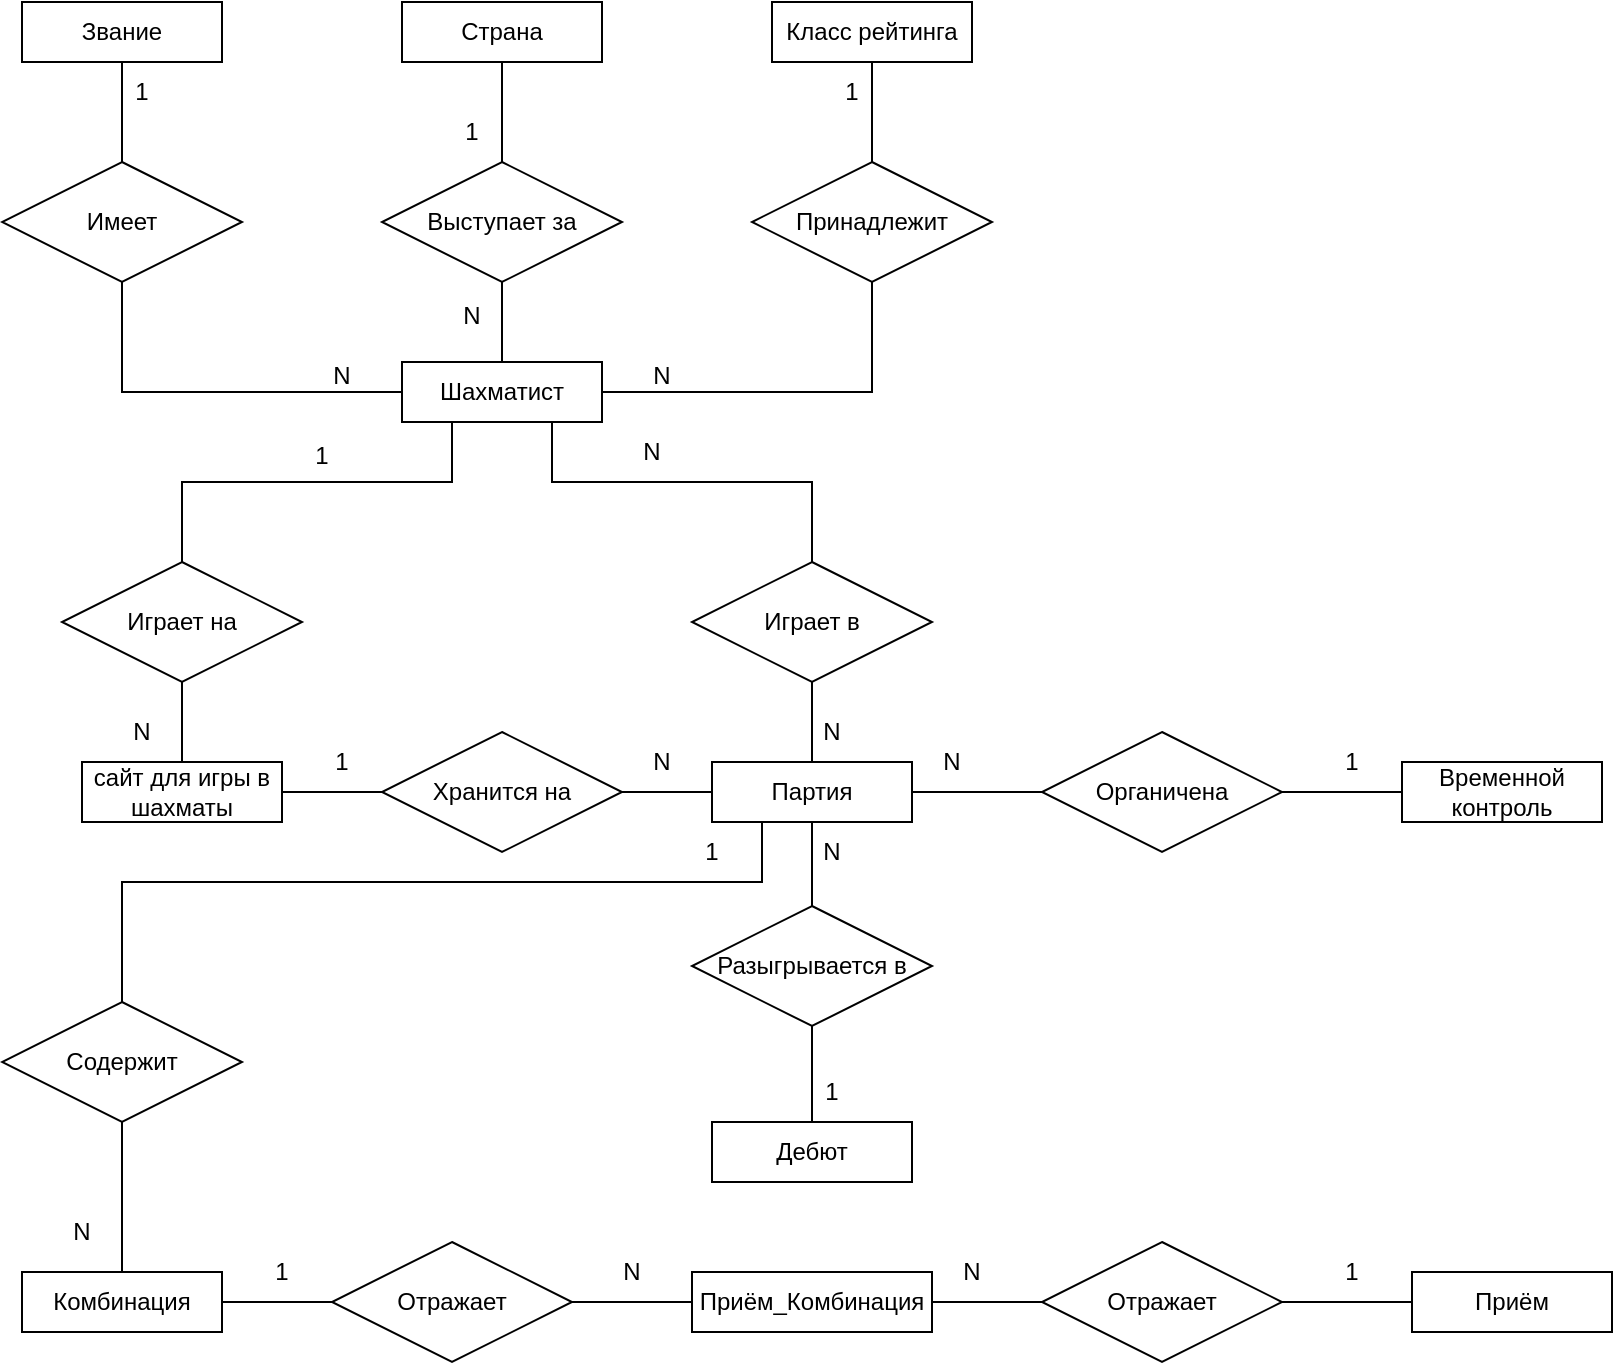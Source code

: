 <mxfile version="21.6.8" type="device">
  <diagram id="R2lEEEUBdFMjLlhIrx00" name="Page-1">
    <mxGraphModel dx="1036" dy="654" grid="1" gridSize="10" guides="1" tooltips="1" connect="1" arrows="1" fold="1" page="1" pageScale="1" pageWidth="850" pageHeight="1100" math="0" shadow="0" extFonts="Permanent Marker^https://fonts.googleapis.com/css?family=Permanent+Marker">
      <root>
        <mxCell id="0" />
        <mxCell id="1" parent="0" />
        <mxCell id="xaTSddJX5UOjHFdCfALR-1" value="Дебют" style="whiteSpace=wrap;html=1;align=center;" parent="1" vertex="1">
          <mxGeometry x="378" y="580" width="100" height="30" as="geometry" />
        </mxCell>
        <mxCell id="xaTSddJX5UOjHFdCfALR-2" value="Партия" style="whiteSpace=wrap;html=1;align=center;" parent="1" vertex="1">
          <mxGeometry x="378" y="400" width="100" height="30" as="geometry" />
        </mxCell>
        <mxCell id="xaTSddJX5UOjHFdCfALR-4" value="Приём" style="whiteSpace=wrap;html=1;align=center;" parent="1" vertex="1">
          <mxGeometry x="728" y="655" width="100" height="30" as="geometry" />
        </mxCell>
        <mxCell id="xaTSddJX5UOjHFdCfALR-59" value="сайт для игры в шахматы" style="whiteSpace=wrap;html=1;align=center;" parent="1" vertex="1">
          <mxGeometry x="63" y="400" width="100" height="30" as="geometry" />
        </mxCell>
        <mxCell id="xaTSddJX5UOjHFdCfALR-67" value="Шахматист" style="whiteSpace=wrap;html=1;align=center;" parent="1" vertex="1">
          <mxGeometry x="223" y="200" width="100" height="30" as="geometry" />
        </mxCell>
        <mxCell id="xaTSddJX5UOjHFdCfALR-68" value="Страна" style="whiteSpace=wrap;html=1;align=center;" parent="1" vertex="1">
          <mxGeometry x="223" y="20" width="100" height="30" as="geometry" />
        </mxCell>
        <mxCell id="xaTSddJX5UOjHFdCfALR-69" value="Класс рейтинга" style="whiteSpace=wrap;html=1;align=center;" parent="1" vertex="1">
          <mxGeometry x="408" y="20" width="100" height="30" as="geometry" />
        </mxCell>
        <mxCell id="xaTSddJX5UOjHFdCfALR-72" value="Временной контроль" style="whiteSpace=wrap;html=1;align=center;" parent="1" vertex="1">
          <mxGeometry x="723" y="400" width="100" height="30" as="geometry" />
        </mxCell>
        <mxCell id="xaTSddJX5UOjHFdCfALR-73" value="Звание" style="whiteSpace=wrap;html=1;align=center;" parent="1" vertex="1">
          <mxGeometry x="33" y="20" width="100" height="30" as="geometry" />
        </mxCell>
        <mxCell id="xaTSddJX5UOjHFdCfALR-79" value="Играет в" style="shape=rhombus;perimeter=rhombusPerimeter;whiteSpace=wrap;html=1;align=center;" parent="1" vertex="1">
          <mxGeometry x="368" y="300" width="120" height="60" as="geometry" />
        </mxCell>
        <mxCell id="xaTSddJX5UOjHFdCfALR-80" value="" style="endArrow=none;html=1;rounded=0;exitX=0.75;exitY=1;exitDx=0;exitDy=0;entryX=0.5;entryY=0;entryDx=0;entryDy=0;" parent="1" source="xaTSddJX5UOjHFdCfALR-67" target="xaTSddJX5UOjHFdCfALR-79" edge="1">
          <mxGeometry relative="1" as="geometry">
            <mxPoint x="443" y="190" as="sourcePoint" />
            <mxPoint x="603" y="190" as="targetPoint" />
            <Array as="points">
              <mxPoint x="298" y="260" />
              <mxPoint x="428" y="260" />
            </Array>
          </mxGeometry>
        </mxCell>
        <mxCell id="xaTSddJX5UOjHFdCfALR-82" value="" style="endArrow=none;html=1;rounded=0;exitX=0.5;exitY=0;exitDx=0;exitDy=0;entryX=0.5;entryY=1;entryDx=0;entryDy=0;" parent="1" source="xaTSddJX5UOjHFdCfALR-2" target="xaTSddJX5UOjHFdCfALR-79" edge="1">
          <mxGeometry relative="1" as="geometry">
            <mxPoint x="443" y="190" as="sourcePoint" />
            <mxPoint x="603" y="190" as="targetPoint" />
          </mxGeometry>
        </mxCell>
        <mxCell id="xaTSddJX5UOjHFdCfALR-83" value="Хранится на" style="shape=rhombus;perimeter=rhombusPerimeter;whiteSpace=wrap;html=1;align=center;" parent="1" vertex="1">
          <mxGeometry x="213" y="385" width="120" height="60" as="geometry" />
        </mxCell>
        <mxCell id="xaTSddJX5UOjHFdCfALR-84" value="Играет на" style="shape=rhombus;perimeter=rhombusPerimeter;whiteSpace=wrap;html=1;align=center;" parent="1" vertex="1">
          <mxGeometry x="53" y="300" width="120" height="60" as="geometry" />
        </mxCell>
        <mxCell id="xaTSddJX5UOjHFdCfALR-85" value="" style="endArrow=none;html=1;rounded=0;exitX=0.25;exitY=1;exitDx=0;exitDy=0;entryX=0.5;entryY=0;entryDx=0;entryDy=0;" parent="1" source="xaTSddJX5UOjHFdCfALR-67" target="xaTSddJX5UOjHFdCfALR-84" edge="1">
          <mxGeometry relative="1" as="geometry">
            <mxPoint x="273" y="250" as="sourcePoint" />
            <mxPoint x="438" y="300" as="targetPoint" />
            <Array as="points">
              <mxPoint x="248" y="260" />
              <mxPoint x="113" y="260" />
            </Array>
          </mxGeometry>
        </mxCell>
        <mxCell id="xaTSddJX5UOjHFdCfALR-86" value="" style="endArrow=none;html=1;rounded=0;exitX=0.5;exitY=1;exitDx=0;exitDy=0;entryX=0.5;entryY=0;entryDx=0;entryDy=0;" parent="1" source="xaTSddJX5UOjHFdCfALR-84" target="xaTSddJX5UOjHFdCfALR-59" edge="1">
          <mxGeometry relative="1" as="geometry">
            <mxPoint x="283" y="260" as="sourcePoint" />
            <mxPoint x="448" y="310" as="targetPoint" />
          </mxGeometry>
        </mxCell>
        <mxCell id="xaTSddJX5UOjHFdCfALR-87" value="" style="endArrow=none;html=1;rounded=0;exitX=1;exitY=0.5;exitDx=0;exitDy=0;entryX=0;entryY=0.5;entryDx=0;entryDy=0;" parent="1" source="xaTSddJX5UOjHFdCfALR-59" target="xaTSddJX5UOjHFdCfALR-83" edge="1">
          <mxGeometry relative="1" as="geometry">
            <mxPoint x="293" y="270" as="sourcePoint" />
            <mxPoint x="458" y="320" as="targetPoint" />
          </mxGeometry>
        </mxCell>
        <mxCell id="xaTSddJX5UOjHFdCfALR-88" value="" style="endArrow=none;html=1;rounded=0;exitX=1;exitY=0.5;exitDx=0;exitDy=0;entryX=0;entryY=0.5;entryDx=0;entryDy=0;" parent="1" source="xaTSddJX5UOjHFdCfALR-83" target="xaTSddJX5UOjHFdCfALR-2" edge="1">
          <mxGeometry relative="1" as="geometry">
            <mxPoint x="303" y="280" as="sourcePoint" />
            <mxPoint x="468" y="330" as="targetPoint" />
          </mxGeometry>
        </mxCell>
        <mxCell id="xaTSddJX5UOjHFdCfALR-91" value="Органичена" style="shape=rhombus;perimeter=rhombusPerimeter;whiteSpace=wrap;html=1;align=center;" parent="1" vertex="1">
          <mxGeometry x="543" y="385" width="120" height="60" as="geometry" />
        </mxCell>
        <mxCell id="xaTSddJX5UOjHFdCfALR-95" value="" style="endArrow=none;html=1;rounded=0;entryX=0;entryY=0.5;entryDx=0;entryDy=0;exitX=1;exitY=0.5;exitDx=0;exitDy=0;" parent="1" source="xaTSddJX5UOjHFdCfALR-2" target="xaTSddJX5UOjHFdCfALR-91" edge="1">
          <mxGeometry relative="1" as="geometry">
            <mxPoint x="483" y="420" as="sourcePoint" />
            <mxPoint x="388" y="425" as="targetPoint" />
          </mxGeometry>
        </mxCell>
        <mxCell id="xaTSddJX5UOjHFdCfALR-96" value="" style="endArrow=none;html=1;rounded=0;exitX=1;exitY=0.5;exitDx=0;exitDy=0;entryX=0;entryY=0.5;entryDx=0;entryDy=0;" parent="1" source="xaTSddJX5UOjHFdCfALR-91" target="xaTSddJX5UOjHFdCfALR-72" edge="1">
          <mxGeometry relative="1" as="geometry">
            <mxPoint x="353" y="435" as="sourcePoint" />
            <mxPoint x="398" y="435" as="targetPoint" />
          </mxGeometry>
        </mxCell>
        <mxCell id="xaTSddJX5UOjHFdCfALR-97" value="Выступает за" style="shape=rhombus;perimeter=rhombusPerimeter;whiteSpace=wrap;html=1;align=center;" parent="1" vertex="1">
          <mxGeometry x="213" y="100" width="120" height="60" as="geometry" />
        </mxCell>
        <mxCell id="xaTSddJX5UOjHFdCfALR-99" value="" style="endArrow=none;html=1;rounded=0;exitX=0.5;exitY=1;exitDx=0;exitDy=0;" parent="1" source="xaTSddJX5UOjHFdCfALR-97" target="xaTSddJX5UOjHFdCfALR-67" edge="1">
          <mxGeometry relative="1" as="geometry">
            <mxPoint x="123" y="360" as="sourcePoint" />
            <mxPoint x="123" y="410" as="targetPoint" />
          </mxGeometry>
        </mxCell>
        <mxCell id="xaTSddJX5UOjHFdCfALR-100" value="" style="endArrow=none;html=1;rounded=0;exitX=0.5;exitY=1;exitDx=0;exitDy=0;entryX=0.5;entryY=0;entryDx=0;entryDy=0;" parent="1" source="xaTSddJX5UOjHFdCfALR-68" target="xaTSddJX5UOjHFdCfALR-97" edge="1">
          <mxGeometry relative="1" as="geometry">
            <mxPoint x="133" y="370" as="sourcePoint" />
            <mxPoint x="133" y="420" as="targetPoint" />
          </mxGeometry>
        </mxCell>
        <mxCell id="xaTSddJX5UOjHFdCfALR-101" value="Принадлежит" style="shape=rhombus;perimeter=rhombusPerimeter;whiteSpace=wrap;html=1;align=center;" parent="1" vertex="1">
          <mxGeometry x="398" y="100" width="120" height="60" as="geometry" />
        </mxCell>
        <mxCell id="xaTSddJX5UOjHFdCfALR-104" value="" style="endArrow=none;html=1;rounded=0;exitX=0.5;exitY=1;exitDx=0;exitDy=0;entryX=0.5;entryY=0;entryDx=0;entryDy=0;" parent="1" source="xaTSddJX5UOjHFdCfALR-69" target="xaTSddJX5UOjHFdCfALR-101" edge="1">
          <mxGeometry relative="1" as="geometry">
            <mxPoint x="123" y="360" as="sourcePoint" />
            <mxPoint x="123" y="410" as="targetPoint" />
          </mxGeometry>
        </mxCell>
        <mxCell id="xaTSddJX5UOjHFdCfALR-105" value="" style="endArrow=none;html=1;rounded=0;exitX=0.5;exitY=1;exitDx=0;exitDy=0;entryX=1;entryY=0.5;entryDx=0;entryDy=0;" parent="1" source="xaTSddJX5UOjHFdCfALR-101" target="xaTSddJX5UOjHFdCfALR-67" edge="1">
          <mxGeometry relative="1" as="geometry">
            <mxPoint x="133" y="370" as="sourcePoint" />
            <mxPoint x="133" y="420" as="targetPoint" />
            <Array as="points">
              <mxPoint x="458" y="215" />
            </Array>
          </mxGeometry>
        </mxCell>
        <mxCell id="xaTSddJX5UOjHFdCfALR-106" value="Имеет" style="shape=rhombus;perimeter=rhombusPerimeter;whiteSpace=wrap;html=1;align=center;" parent="1" vertex="1">
          <mxGeometry x="23" y="100" width="120" height="60" as="geometry" />
        </mxCell>
        <mxCell id="xaTSddJX5UOjHFdCfALR-107" value="" style="endArrow=none;html=1;rounded=0;exitX=0.5;exitY=1;exitDx=0;exitDy=0;entryX=0.5;entryY=0;entryDx=0;entryDy=0;" parent="1" source="xaTSddJX5UOjHFdCfALR-73" target="xaTSddJX5UOjHFdCfALR-106" edge="1">
          <mxGeometry relative="1" as="geometry">
            <mxPoint x="123" y="360" as="sourcePoint" />
            <mxPoint x="123" y="410" as="targetPoint" />
          </mxGeometry>
        </mxCell>
        <mxCell id="xaTSddJX5UOjHFdCfALR-108" value="" style="endArrow=none;html=1;rounded=0;exitX=0.5;exitY=1;exitDx=0;exitDy=0;entryX=0;entryY=0.5;entryDx=0;entryDy=0;" parent="1" source="xaTSddJX5UOjHFdCfALR-106" target="xaTSddJX5UOjHFdCfALR-67" edge="1">
          <mxGeometry relative="1" as="geometry">
            <mxPoint x="133" y="370" as="sourcePoint" />
            <mxPoint x="133" y="420" as="targetPoint" />
            <Array as="points">
              <mxPoint x="83" y="215" />
            </Array>
          </mxGeometry>
        </mxCell>
        <mxCell id="xaTSddJX5UOjHFdCfALR-110" value="Разыгрывается в" style="shape=rhombus;perimeter=rhombusPerimeter;whiteSpace=wrap;html=1;align=center;" parent="1" vertex="1">
          <mxGeometry x="368" y="472" width="120" height="60" as="geometry" />
        </mxCell>
        <mxCell id="xaTSddJX5UOjHFdCfALR-112" value="" style="endArrow=none;html=1;rounded=0;exitX=0.5;exitY=1;exitDx=0;exitDy=0;entryX=0.5;entryY=0;entryDx=0;entryDy=0;" parent="1" source="xaTSddJX5UOjHFdCfALR-2" target="xaTSddJX5UOjHFdCfALR-110" edge="1">
          <mxGeometry relative="1" as="geometry">
            <mxPoint x="443" y="420" as="sourcePoint" />
            <mxPoint x="603" y="420" as="targetPoint" />
          </mxGeometry>
        </mxCell>
        <mxCell id="xaTSddJX5UOjHFdCfALR-113" value="" style="endArrow=none;html=1;rounded=0;exitX=0.5;exitY=0;exitDx=0;exitDy=0;entryX=0.5;entryY=1;entryDx=0;entryDy=0;" parent="1" source="xaTSddJX5UOjHFdCfALR-1" target="xaTSddJX5UOjHFdCfALR-110" edge="1">
          <mxGeometry relative="1" as="geometry">
            <mxPoint x="438" y="440" as="sourcePoint" />
            <mxPoint x="438" y="500" as="targetPoint" />
          </mxGeometry>
        </mxCell>
        <mxCell id="xaTSddJX5UOjHFdCfALR-114" value="Содержит" style="shape=rhombus;perimeter=rhombusPerimeter;whiteSpace=wrap;html=1;align=center;" parent="1" vertex="1">
          <mxGeometry x="23" y="520" width="120" height="60" as="geometry" />
        </mxCell>
        <mxCell id="xaTSddJX5UOjHFdCfALR-120" value="N" style="text;html=1;strokeColor=none;fillColor=none;align=center;verticalAlign=middle;whiteSpace=wrap;rounded=0;" parent="1" vertex="1">
          <mxGeometry x="468" y="385" width="60" height="30" as="geometry" />
        </mxCell>
        <mxCell id="xaTSddJX5UOjHFdCfALR-121" value="N" style="text;html=1;strokeColor=none;fillColor=none;align=center;verticalAlign=middle;whiteSpace=wrap;rounded=0;" parent="1" vertex="1">
          <mxGeometry x="408" y="430" width="60" height="30" as="geometry" />
        </mxCell>
        <mxCell id="xaTSddJX5UOjHFdCfALR-122" value="N" style="text;html=1;strokeColor=none;fillColor=none;align=center;verticalAlign=middle;whiteSpace=wrap;rounded=0;" parent="1" vertex="1">
          <mxGeometry x="323" y="385" width="60" height="30" as="geometry" />
        </mxCell>
        <mxCell id="xaTSddJX5UOjHFdCfALR-123" value="N" style="text;html=1;strokeColor=none;fillColor=none;align=center;verticalAlign=middle;whiteSpace=wrap;rounded=0;" parent="1" vertex="1">
          <mxGeometry x="318" y="230" width="60" height="30" as="geometry" />
        </mxCell>
        <mxCell id="xaTSddJX5UOjHFdCfALR-124" value="N" style="text;html=1;strokeColor=none;fillColor=none;align=center;verticalAlign=middle;whiteSpace=wrap;rounded=0;" parent="1" vertex="1">
          <mxGeometry x="408" y="370" width="60" height="30" as="geometry" />
        </mxCell>
        <mxCell id="xaTSddJX5UOjHFdCfALR-125" value="N" style="text;html=1;strokeColor=none;fillColor=none;align=center;verticalAlign=middle;whiteSpace=wrap;rounded=0;" parent="1" vertex="1">
          <mxGeometry x="63" y="370" width="60" height="30" as="geometry" />
        </mxCell>
        <mxCell id="xaTSddJX5UOjHFdCfALR-126" value="N" style="text;html=1;strokeColor=none;fillColor=none;align=center;verticalAlign=middle;whiteSpace=wrap;rounded=0;" parent="1" vertex="1">
          <mxGeometry x="228" y="162" width="60" height="30" as="geometry" />
        </mxCell>
        <mxCell id="xaTSddJX5UOjHFdCfALR-129" value="1" style="text;html=1;strokeColor=none;fillColor=none;align=center;verticalAlign=middle;whiteSpace=wrap;rounded=0;" parent="1" vertex="1">
          <mxGeometry x="163" y="385" width="60" height="30" as="geometry" />
        </mxCell>
        <mxCell id="xaTSddJX5UOjHFdCfALR-130" value="1" style="text;html=1;strokeColor=none;fillColor=none;align=center;verticalAlign=middle;whiteSpace=wrap;rounded=0;" parent="1" vertex="1">
          <mxGeometry x="153" y="232" width="60" height="30" as="geometry" />
        </mxCell>
        <mxCell id="xaTSddJX5UOjHFdCfALR-131" value="1" style="text;html=1;strokeColor=none;fillColor=none;align=center;verticalAlign=middle;whiteSpace=wrap;rounded=0;" parent="1" vertex="1">
          <mxGeometry x="418" y="50" width="60" height="30" as="geometry" />
        </mxCell>
        <mxCell id="xaTSddJX5UOjHFdCfALR-133" value="1" style="text;html=1;strokeColor=none;fillColor=none;align=center;verticalAlign=middle;whiteSpace=wrap;rounded=0;" parent="1" vertex="1">
          <mxGeometry x="63" y="50" width="60" height="30" as="geometry" />
        </mxCell>
        <mxCell id="xaTSddJX5UOjHFdCfALR-135" value="1" style="text;html=1;strokeColor=none;fillColor=none;align=center;verticalAlign=middle;whiteSpace=wrap;rounded=0;" parent="1" vertex="1">
          <mxGeometry x="228" y="70" width="60" height="30" as="geometry" />
        </mxCell>
        <mxCell id="xaTSddJX5UOjHFdCfALR-140" value="1" style="text;html=1;strokeColor=none;fillColor=none;align=center;verticalAlign=middle;whiteSpace=wrap;rounded=0;" parent="1" vertex="1">
          <mxGeometry x="668" y="385" width="60" height="30" as="geometry" />
        </mxCell>
        <mxCell id="xaTSddJX5UOjHFdCfALR-141" value="1" style="text;html=1;strokeColor=none;fillColor=none;align=center;verticalAlign=middle;whiteSpace=wrap;rounded=0;" parent="1" vertex="1">
          <mxGeometry x="408" y="550" width="60" height="30" as="geometry" />
        </mxCell>
        <mxCell id="xaTSddJX5UOjHFdCfALR-142" value="N" style="text;html=1;strokeColor=none;fillColor=none;align=center;verticalAlign=middle;whiteSpace=wrap;rounded=0;" parent="1" vertex="1">
          <mxGeometry x="33" y="620" width="60" height="30" as="geometry" />
        </mxCell>
        <mxCell id="e8aCg_3v-VIgvuCnboIP-9" value="Комбинация" style="whiteSpace=wrap;html=1;align=center;" parent="1" vertex="1">
          <mxGeometry x="33" y="655" width="100" height="30" as="geometry" />
        </mxCell>
        <mxCell id="e8aCg_3v-VIgvuCnboIP-18" value="N" style="text;html=1;strokeColor=none;fillColor=none;align=center;verticalAlign=middle;whiteSpace=wrap;rounded=0;" parent="1" vertex="1">
          <mxGeometry x="308" y="640" width="60" height="30" as="geometry" />
        </mxCell>
        <mxCell id="e8aCg_3v-VIgvuCnboIP-20" value="N" style="text;html=1;strokeColor=none;fillColor=none;align=center;verticalAlign=middle;whiteSpace=wrap;rounded=0;" parent="1" vertex="1">
          <mxGeometry x="163" y="192" width="60" height="30" as="geometry" />
        </mxCell>
        <mxCell id="e8aCg_3v-VIgvuCnboIP-21" value="N" style="text;html=1;strokeColor=none;fillColor=none;align=center;verticalAlign=middle;whiteSpace=wrap;rounded=0;" parent="1" vertex="1">
          <mxGeometry x="323" y="192" width="60" height="30" as="geometry" />
        </mxCell>
        <mxCell id="e8aCg_3v-VIgvuCnboIP-27" value="" style="endArrow=none;html=1;rounded=0;exitX=0.5;exitY=1;exitDx=0;exitDy=0;entryX=0.5;entryY=0;entryDx=0;entryDy=0;" parent="1" source="xaTSddJX5UOjHFdCfALR-114" target="e8aCg_3v-VIgvuCnboIP-9" edge="1">
          <mxGeometry relative="1" as="geometry">
            <mxPoint x="508" y="730" as="sourcePoint" />
            <mxPoint x="668" y="730" as="targetPoint" />
          </mxGeometry>
        </mxCell>
        <mxCell id="e8aCg_3v-VIgvuCnboIP-30" value="1" style="text;html=1;strokeColor=none;fillColor=none;align=center;verticalAlign=middle;whiteSpace=wrap;rounded=0;" parent="1" vertex="1">
          <mxGeometry x="348" y="430" width="60" height="30" as="geometry" />
        </mxCell>
        <mxCell id="e8aCg_3v-VIgvuCnboIP-33" value="Приём_Комбинация" style="whiteSpace=wrap;html=1;align=center;" parent="1" vertex="1">
          <mxGeometry x="368" y="655" width="120" height="30" as="geometry" />
        </mxCell>
        <mxCell id="e8aCg_3v-VIgvuCnboIP-35" value="Отражает" style="shape=rhombus;perimeter=rhombusPerimeter;whiteSpace=wrap;html=1;align=center;" parent="1" vertex="1">
          <mxGeometry x="543" y="640" width="120" height="60" as="geometry" />
        </mxCell>
        <mxCell id="e8aCg_3v-VIgvuCnboIP-36" value="Отражает" style="shape=rhombus;perimeter=rhombusPerimeter;whiteSpace=wrap;html=1;align=center;" parent="1" vertex="1">
          <mxGeometry x="188" y="640" width="120" height="60" as="geometry" />
        </mxCell>
        <mxCell id="e8aCg_3v-VIgvuCnboIP-37" style="edgeStyle=orthogonalEdgeStyle;rounded=0;orthogonalLoop=1;jettySize=auto;html=1;exitX=0.5;exitY=1;exitDx=0;exitDy=0;" parent="1" source="e8aCg_3v-VIgvuCnboIP-9" target="e8aCg_3v-VIgvuCnboIP-9" edge="1">
          <mxGeometry relative="1" as="geometry" />
        </mxCell>
        <mxCell id="e8aCg_3v-VIgvuCnboIP-38" value="" style="endArrow=none;html=1;rounded=0;exitX=0;exitY=0.5;exitDx=0;exitDy=0;entryX=1;entryY=0.5;entryDx=0;entryDy=0;" parent="1" source="e8aCg_3v-VIgvuCnboIP-36" target="e8aCg_3v-VIgvuCnboIP-9" edge="1">
          <mxGeometry relative="1" as="geometry">
            <mxPoint x="598" y="557" as="sourcePoint" />
            <mxPoint x="638" y="625" as="targetPoint" />
          </mxGeometry>
        </mxCell>
        <mxCell id="e8aCg_3v-VIgvuCnboIP-39" value="" style="endArrow=none;html=1;rounded=0;exitX=1;exitY=0.5;exitDx=0;exitDy=0;entryX=0;entryY=0.5;entryDx=0;entryDy=0;" parent="1" source="e8aCg_3v-VIgvuCnboIP-36" target="e8aCg_3v-VIgvuCnboIP-33" edge="1">
          <mxGeometry relative="1" as="geometry">
            <mxPoint x="528" y="785" as="sourcePoint" />
            <mxPoint x="713" y="725" as="targetPoint" />
          </mxGeometry>
        </mxCell>
        <mxCell id="e8aCg_3v-VIgvuCnboIP-40" value="" style="endArrow=none;html=1;rounded=0;exitX=1;exitY=0.5;exitDx=0;exitDy=0;entryX=0;entryY=0.5;entryDx=0;entryDy=0;" parent="1" source="e8aCg_3v-VIgvuCnboIP-33" target="e8aCg_3v-VIgvuCnboIP-35" edge="1">
          <mxGeometry relative="1" as="geometry">
            <mxPoint x="618" y="577" as="sourcePoint" />
            <mxPoint x="618" y="640" as="targetPoint" />
          </mxGeometry>
        </mxCell>
        <mxCell id="e8aCg_3v-VIgvuCnboIP-41" value="" style="endArrow=none;html=1;rounded=0;exitX=1;exitY=0.5;exitDx=0;exitDy=0;entryX=0;entryY=0.5;entryDx=0;entryDy=0;" parent="1" source="e8aCg_3v-VIgvuCnboIP-35" target="xaTSddJX5UOjHFdCfALR-4" edge="1">
          <mxGeometry relative="1" as="geometry">
            <mxPoint x="628" y="587" as="sourcePoint" />
            <mxPoint x="628" y="650" as="targetPoint" />
          </mxGeometry>
        </mxCell>
        <mxCell id="e8aCg_3v-VIgvuCnboIP-43" value="1" style="text;html=1;strokeColor=none;fillColor=none;align=center;verticalAlign=middle;whiteSpace=wrap;rounded=0;" parent="1" vertex="1">
          <mxGeometry x="133" y="640" width="60" height="30" as="geometry" />
        </mxCell>
        <mxCell id="e8aCg_3v-VIgvuCnboIP-44" style="edgeStyle=orthogonalEdgeStyle;rounded=0;orthogonalLoop=1;jettySize=auto;html=1;exitX=0.5;exitY=1;exitDx=0;exitDy=0;" parent="1" source="e8aCg_3v-VIgvuCnboIP-9" target="e8aCg_3v-VIgvuCnboIP-9" edge="1">
          <mxGeometry relative="1" as="geometry" />
        </mxCell>
        <mxCell id="e8aCg_3v-VIgvuCnboIP-46" value="" style="endArrow=none;html=1;rounded=0;exitX=0.25;exitY=1;exitDx=0;exitDy=0;entryX=0.5;entryY=0;entryDx=0;entryDy=0;" parent="1" source="xaTSddJX5UOjHFdCfALR-2" target="xaTSddJX5UOjHFdCfALR-114" edge="1">
          <mxGeometry relative="1" as="geometry">
            <mxPoint x="598" y="542" as="sourcePoint" />
            <mxPoint x="228" y="490" as="targetPoint" />
            <Array as="points">
              <mxPoint x="403" y="460" />
              <mxPoint x="83" y="460" />
            </Array>
          </mxGeometry>
        </mxCell>
        <mxCell id="e8aCg_3v-VIgvuCnboIP-49" value="N" style="text;html=1;strokeColor=none;fillColor=none;align=center;verticalAlign=middle;whiteSpace=wrap;rounded=0;" parent="1" vertex="1">
          <mxGeometry x="478" y="640" width="60" height="30" as="geometry" />
        </mxCell>
        <mxCell id="e8aCg_3v-VIgvuCnboIP-50" value="1" style="text;html=1;strokeColor=none;fillColor=none;align=center;verticalAlign=middle;whiteSpace=wrap;rounded=0;" parent="1" vertex="1">
          <mxGeometry x="668" y="640" width="60" height="30" as="geometry" />
        </mxCell>
      </root>
    </mxGraphModel>
  </diagram>
</mxfile>
